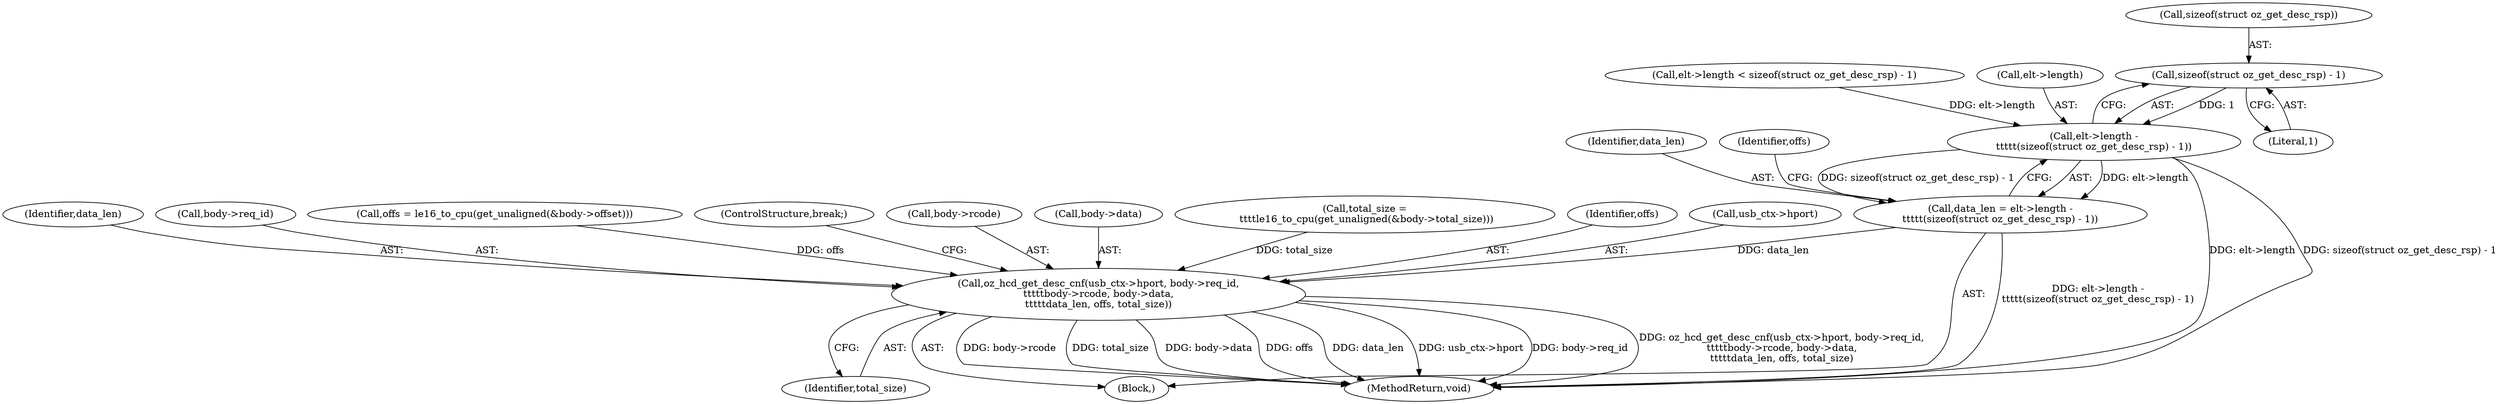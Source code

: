 digraph "0_linux_d114b9fe78c8d6fc6e70808c2092aa307c36dc8e@API" {
"1000212" [label="(Call,sizeof(struct oz_get_desc_rsp) - 1)"];
"1000208" [label="(Call,elt->length -\n\t\t\t\t\t(sizeof(struct oz_get_desc_rsp) - 1))"];
"1000206" [label="(Call,data_len = elt->length -\n\t\t\t\t\t(sizeof(struct oz_get_desc_rsp) - 1))"];
"1000235" [label="(Call,oz_hcd_get_desc_cnf(usb_ctx->hport, body->req_id,\n\t\t\t\t\tbody->rcode, body->data,\n\t\t\t\t\tdata_len, offs, total_size))"];
"1000335" [label="(MethodReturn,void)"];
"1000186" [label="(Block,)"];
"1000248" [label="(Identifier,data_len)"];
"1000197" [label="(Call,elt->length < sizeof(struct oz_get_desc_rsp) - 1)"];
"1000239" [label="(Call,body->req_id)"];
"1000216" [label="(Call,offs = le16_to_cpu(get_unaligned(&body->offset)))"];
"1000206" [label="(Call,data_len = elt->length -\n\t\t\t\t\t(sizeof(struct oz_get_desc_rsp) - 1))"];
"1000207" [label="(Identifier,data_len)"];
"1000213" [label="(Call,sizeof(struct oz_get_desc_rsp))"];
"1000250" [label="(Identifier,total_size)"];
"1000235" [label="(Call,oz_hcd_get_desc_cnf(usb_ctx->hport, body->req_id,\n\t\t\t\t\tbody->rcode, body->data,\n\t\t\t\t\tdata_len, offs, total_size))"];
"1000215" [label="(Literal,1)"];
"1000251" [label="(ControlStructure,break;)"];
"1000242" [label="(Call,body->rcode)"];
"1000245" [label="(Call,body->data)"];
"1000208" [label="(Call,elt->length -\n\t\t\t\t\t(sizeof(struct oz_get_desc_rsp) - 1))"];
"1000224" [label="(Call,total_size =\n \t\t\t\tle16_to_cpu(get_unaligned(&body->total_size)))"];
"1000212" [label="(Call,sizeof(struct oz_get_desc_rsp) - 1)"];
"1000217" [label="(Identifier,offs)"];
"1000249" [label="(Identifier,offs)"];
"1000209" [label="(Call,elt->length)"];
"1000236" [label="(Call,usb_ctx->hport)"];
"1000212" -> "1000208"  [label="AST: "];
"1000212" -> "1000215"  [label="CFG: "];
"1000213" -> "1000212"  [label="AST: "];
"1000215" -> "1000212"  [label="AST: "];
"1000208" -> "1000212"  [label="CFG: "];
"1000212" -> "1000208"  [label="DDG: 1"];
"1000208" -> "1000206"  [label="AST: "];
"1000209" -> "1000208"  [label="AST: "];
"1000206" -> "1000208"  [label="CFG: "];
"1000208" -> "1000335"  [label="DDG: elt->length"];
"1000208" -> "1000335"  [label="DDG: sizeof(struct oz_get_desc_rsp) - 1"];
"1000208" -> "1000206"  [label="DDG: elt->length"];
"1000208" -> "1000206"  [label="DDG: sizeof(struct oz_get_desc_rsp) - 1"];
"1000197" -> "1000208"  [label="DDG: elt->length"];
"1000206" -> "1000186"  [label="AST: "];
"1000207" -> "1000206"  [label="AST: "];
"1000217" -> "1000206"  [label="CFG: "];
"1000206" -> "1000335"  [label="DDG: elt->length -\n\t\t\t\t\t(sizeof(struct oz_get_desc_rsp) - 1)"];
"1000206" -> "1000235"  [label="DDG: data_len"];
"1000235" -> "1000186"  [label="AST: "];
"1000235" -> "1000250"  [label="CFG: "];
"1000236" -> "1000235"  [label="AST: "];
"1000239" -> "1000235"  [label="AST: "];
"1000242" -> "1000235"  [label="AST: "];
"1000245" -> "1000235"  [label="AST: "];
"1000248" -> "1000235"  [label="AST: "];
"1000249" -> "1000235"  [label="AST: "];
"1000250" -> "1000235"  [label="AST: "];
"1000251" -> "1000235"  [label="CFG: "];
"1000235" -> "1000335"  [label="DDG: data_len"];
"1000235" -> "1000335"  [label="DDG: usb_ctx->hport"];
"1000235" -> "1000335"  [label="DDG: body->req_id"];
"1000235" -> "1000335"  [label="DDG: oz_hcd_get_desc_cnf(usb_ctx->hport, body->req_id,\n\t\t\t\t\tbody->rcode, body->data,\n\t\t\t\t\tdata_len, offs, total_size)"];
"1000235" -> "1000335"  [label="DDG: body->rcode"];
"1000235" -> "1000335"  [label="DDG: total_size"];
"1000235" -> "1000335"  [label="DDG: body->data"];
"1000235" -> "1000335"  [label="DDG: offs"];
"1000216" -> "1000235"  [label="DDG: offs"];
"1000224" -> "1000235"  [label="DDG: total_size"];
}
